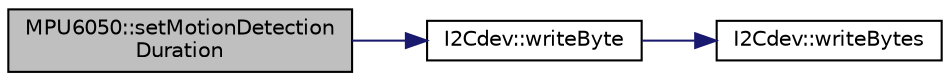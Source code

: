 digraph "MPU6050::setMotionDetectionDuration"
{
  edge [fontname="Helvetica",fontsize="10",labelfontname="Helvetica",labelfontsize="10"];
  node [fontname="Helvetica",fontsize="10",shape=record];
  rankdir="LR";
  Node1142 [label="MPU6050::setMotionDetection\lDuration",height=0.2,width=0.4,color="black", fillcolor="grey75", style="filled", fontcolor="black"];
  Node1142 -> Node1143 [color="midnightblue",fontsize="10",style="solid",fontname="Helvetica"];
  Node1143 [label="I2Cdev::writeByte",height=0.2,width=0.4,color="black", fillcolor="white", style="filled",URL="$class_i2_cdev.html#aeb297637ef985cd562da465ba61b7042",tooltip="Write single byte to an 8-bit device register. "];
  Node1143 -> Node1144 [color="midnightblue",fontsize="10",style="solid",fontname="Helvetica"];
  Node1144 [label="I2Cdev::writeBytes",height=0.2,width=0.4,color="black", fillcolor="white", style="filled",URL="$class_i2_cdev.html#aa4e39cac6c0eac5112f9132084bcc93e"];
}

